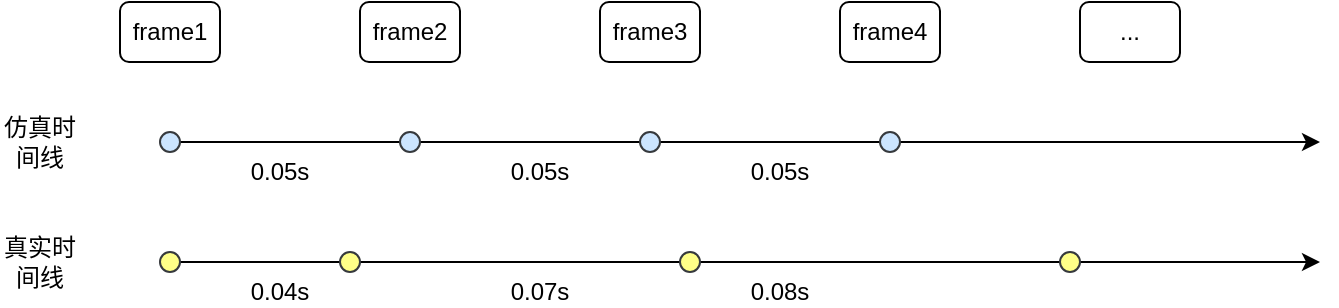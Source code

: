 <mxfile version="15.0.2" type="github">
  <diagram id="rpYZJjloBZQKP1zXOfRa" name="Page-1">
    <mxGraphModel dx="950" dy="555" grid="1" gridSize="10" guides="1" tooltips="1" connect="1" arrows="1" fold="1" page="1" pageScale="1" pageWidth="850" pageHeight="1100" math="0" shadow="0">
      <root>
        <mxCell id="0" />
        <mxCell id="1" parent="0" />
        <mxCell id="KzBnMRkQJeWT0QnxNWb--23" value="" style="endArrow=none;html=1;" edge="1" parent="1" target="KzBnMRkQJeWT0QnxNWb--22">
          <mxGeometry width="50" height="50" relative="1" as="geometry">
            <mxPoint x="180" y="380" as="sourcePoint" />
            <mxPoint x="760" y="380" as="targetPoint" />
          </mxGeometry>
        </mxCell>
        <mxCell id="KzBnMRkQJeWT0QnxNWb--1" value="frame1" style="rounded=1;whiteSpace=wrap;html=1;" vertex="1" parent="1">
          <mxGeometry x="160" y="250" width="50" height="30" as="geometry" />
        </mxCell>
        <mxCell id="KzBnMRkQJeWT0QnxNWb--3" value="frame2" style="rounded=1;whiteSpace=wrap;html=1;" vertex="1" parent="1">
          <mxGeometry x="280" y="250" width="50" height="30" as="geometry" />
        </mxCell>
        <mxCell id="KzBnMRkQJeWT0QnxNWb--4" value="frame3" style="rounded=1;whiteSpace=wrap;html=1;" vertex="1" parent="1">
          <mxGeometry x="400" y="250" width="50" height="30" as="geometry" />
        </mxCell>
        <mxCell id="KzBnMRkQJeWT0QnxNWb--5" value="frame4" style="rounded=1;whiteSpace=wrap;html=1;" vertex="1" parent="1">
          <mxGeometry x="520" y="250" width="50" height="30" as="geometry" />
        </mxCell>
        <mxCell id="KzBnMRkQJeWT0QnxNWb--7" value="..." style="rounded=1;whiteSpace=wrap;html=1;" vertex="1" parent="1">
          <mxGeometry x="640" y="250" width="50" height="30" as="geometry" />
        </mxCell>
        <mxCell id="KzBnMRkQJeWT0QnxNWb--8" value="仿真时间线" style="text;html=1;strokeColor=none;fillColor=none;align=center;verticalAlign=middle;whiteSpace=wrap;rounded=0;" vertex="1" parent="1">
          <mxGeometry x="100" y="310" width="40" height="20" as="geometry" />
        </mxCell>
        <mxCell id="KzBnMRkQJeWT0QnxNWb--9" value="" style="endArrow=classic;html=1;" edge="1" parent="1">
          <mxGeometry width="50" height="50" relative="1" as="geometry">
            <mxPoint x="180" y="320" as="sourcePoint" />
            <mxPoint x="760" y="320" as="targetPoint" />
          </mxGeometry>
        </mxCell>
        <mxCell id="KzBnMRkQJeWT0QnxNWb--12" value="" style="ellipse;whiteSpace=wrap;html=1;aspect=fixed;fillColor=#cce5ff;strokeColor=#36393d;" vertex="1" parent="1">
          <mxGeometry x="180" y="315" width="10" height="10" as="geometry" />
        </mxCell>
        <mxCell id="KzBnMRkQJeWT0QnxNWb--14" value="" style="ellipse;whiteSpace=wrap;html=1;aspect=fixed;fillColor=#cce5ff;strokeColor=#36393d;" vertex="1" parent="1">
          <mxGeometry x="300" y="315" width="10" height="10" as="geometry" />
        </mxCell>
        <mxCell id="KzBnMRkQJeWT0QnxNWb--15" value="" style="ellipse;whiteSpace=wrap;html=1;aspect=fixed;fillColor=#cce5ff;strokeColor=#36393d;" vertex="1" parent="1">
          <mxGeometry x="420" y="315" width="10" height="10" as="geometry" />
        </mxCell>
        <mxCell id="KzBnMRkQJeWT0QnxNWb--16" value="" style="ellipse;whiteSpace=wrap;html=1;aspect=fixed;fillColor=#cce5ff;strokeColor=#36393d;" vertex="1" parent="1">
          <mxGeometry x="540" y="315" width="10" height="10" as="geometry" />
        </mxCell>
        <mxCell id="KzBnMRkQJeWT0QnxNWb--17" value="真实时间线" style="text;html=1;strokeColor=none;fillColor=none;align=center;verticalAlign=middle;whiteSpace=wrap;rounded=0;" vertex="1" parent="1">
          <mxGeometry x="100" y="370" width="40" height="20" as="geometry" />
        </mxCell>
        <mxCell id="KzBnMRkQJeWT0QnxNWb--18" value="" style="endArrow=classic;html=1;startArrow=none;" edge="1" parent="1" source="KzBnMRkQJeWT0QnxNWb--22">
          <mxGeometry width="50" height="50" relative="1" as="geometry">
            <mxPoint x="180" y="380" as="sourcePoint" />
            <mxPoint x="760" y="380" as="targetPoint" />
          </mxGeometry>
        </mxCell>
        <mxCell id="KzBnMRkQJeWT0QnxNWb--19" value="" style="ellipse;whiteSpace=wrap;html=1;aspect=fixed;fillColor=#ffff88;strokeColor=#36393d;" vertex="1" parent="1">
          <mxGeometry x="180" y="375" width="10" height="10" as="geometry" />
        </mxCell>
        <mxCell id="KzBnMRkQJeWT0QnxNWb--20" value="" style="ellipse;whiteSpace=wrap;html=1;aspect=fixed;fillColor=#ffff88;strokeColor=#36393d;" vertex="1" parent="1">
          <mxGeometry x="270" y="375" width="10" height="10" as="geometry" />
        </mxCell>
        <mxCell id="KzBnMRkQJeWT0QnxNWb--21" value="" style="ellipse;whiteSpace=wrap;html=1;aspect=fixed;fillColor=#ffff88;strokeColor=#36393d;" vertex="1" parent="1">
          <mxGeometry x="440" y="375" width="10" height="10" as="geometry" />
        </mxCell>
        <mxCell id="KzBnMRkQJeWT0QnxNWb--22" value="" style="ellipse;whiteSpace=wrap;html=1;aspect=fixed;fillColor=#ffff88;strokeColor=#36393d;" vertex="1" parent="1">
          <mxGeometry x="630" y="375" width="10" height="10" as="geometry" />
        </mxCell>
        <mxCell id="KzBnMRkQJeWT0QnxNWb--24" value="0.05s" style="text;html=1;strokeColor=none;fillColor=none;align=center;verticalAlign=middle;whiteSpace=wrap;rounded=0;" vertex="1" parent="1">
          <mxGeometry x="230" y="330" width="20" height="10" as="geometry" />
        </mxCell>
        <mxCell id="KzBnMRkQJeWT0QnxNWb--25" value="0.05s" style="text;html=1;strokeColor=none;fillColor=none;align=center;verticalAlign=middle;whiteSpace=wrap;rounded=0;" vertex="1" parent="1">
          <mxGeometry x="360" y="330" width="20" height="10" as="geometry" />
        </mxCell>
        <mxCell id="KzBnMRkQJeWT0QnxNWb--26" value="0.05s" style="text;html=1;strokeColor=none;fillColor=none;align=center;verticalAlign=middle;whiteSpace=wrap;rounded=0;" vertex="1" parent="1">
          <mxGeometry x="480" y="330" width="20" height="10" as="geometry" />
        </mxCell>
        <mxCell id="KzBnMRkQJeWT0QnxNWb--27" value="0.04s" style="text;html=1;strokeColor=none;fillColor=none;align=center;verticalAlign=middle;whiteSpace=wrap;rounded=0;" vertex="1" parent="1">
          <mxGeometry x="230" y="390" width="20" height="10" as="geometry" />
        </mxCell>
        <mxCell id="KzBnMRkQJeWT0QnxNWb--28" value="0.07s" style="text;html=1;strokeColor=none;fillColor=none;align=center;verticalAlign=middle;whiteSpace=wrap;rounded=0;" vertex="1" parent="1">
          <mxGeometry x="360" y="390" width="20" height="10" as="geometry" />
        </mxCell>
        <mxCell id="KzBnMRkQJeWT0QnxNWb--29" value="0.08s" style="text;html=1;strokeColor=none;fillColor=none;align=center;verticalAlign=middle;whiteSpace=wrap;rounded=0;" vertex="1" parent="1">
          <mxGeometry x="480" y="390" width="20" height="10" as="geometry" />
        </mxCell>
      </root>
    </mxGraphModel>
  </diagram>
</mxfile>
